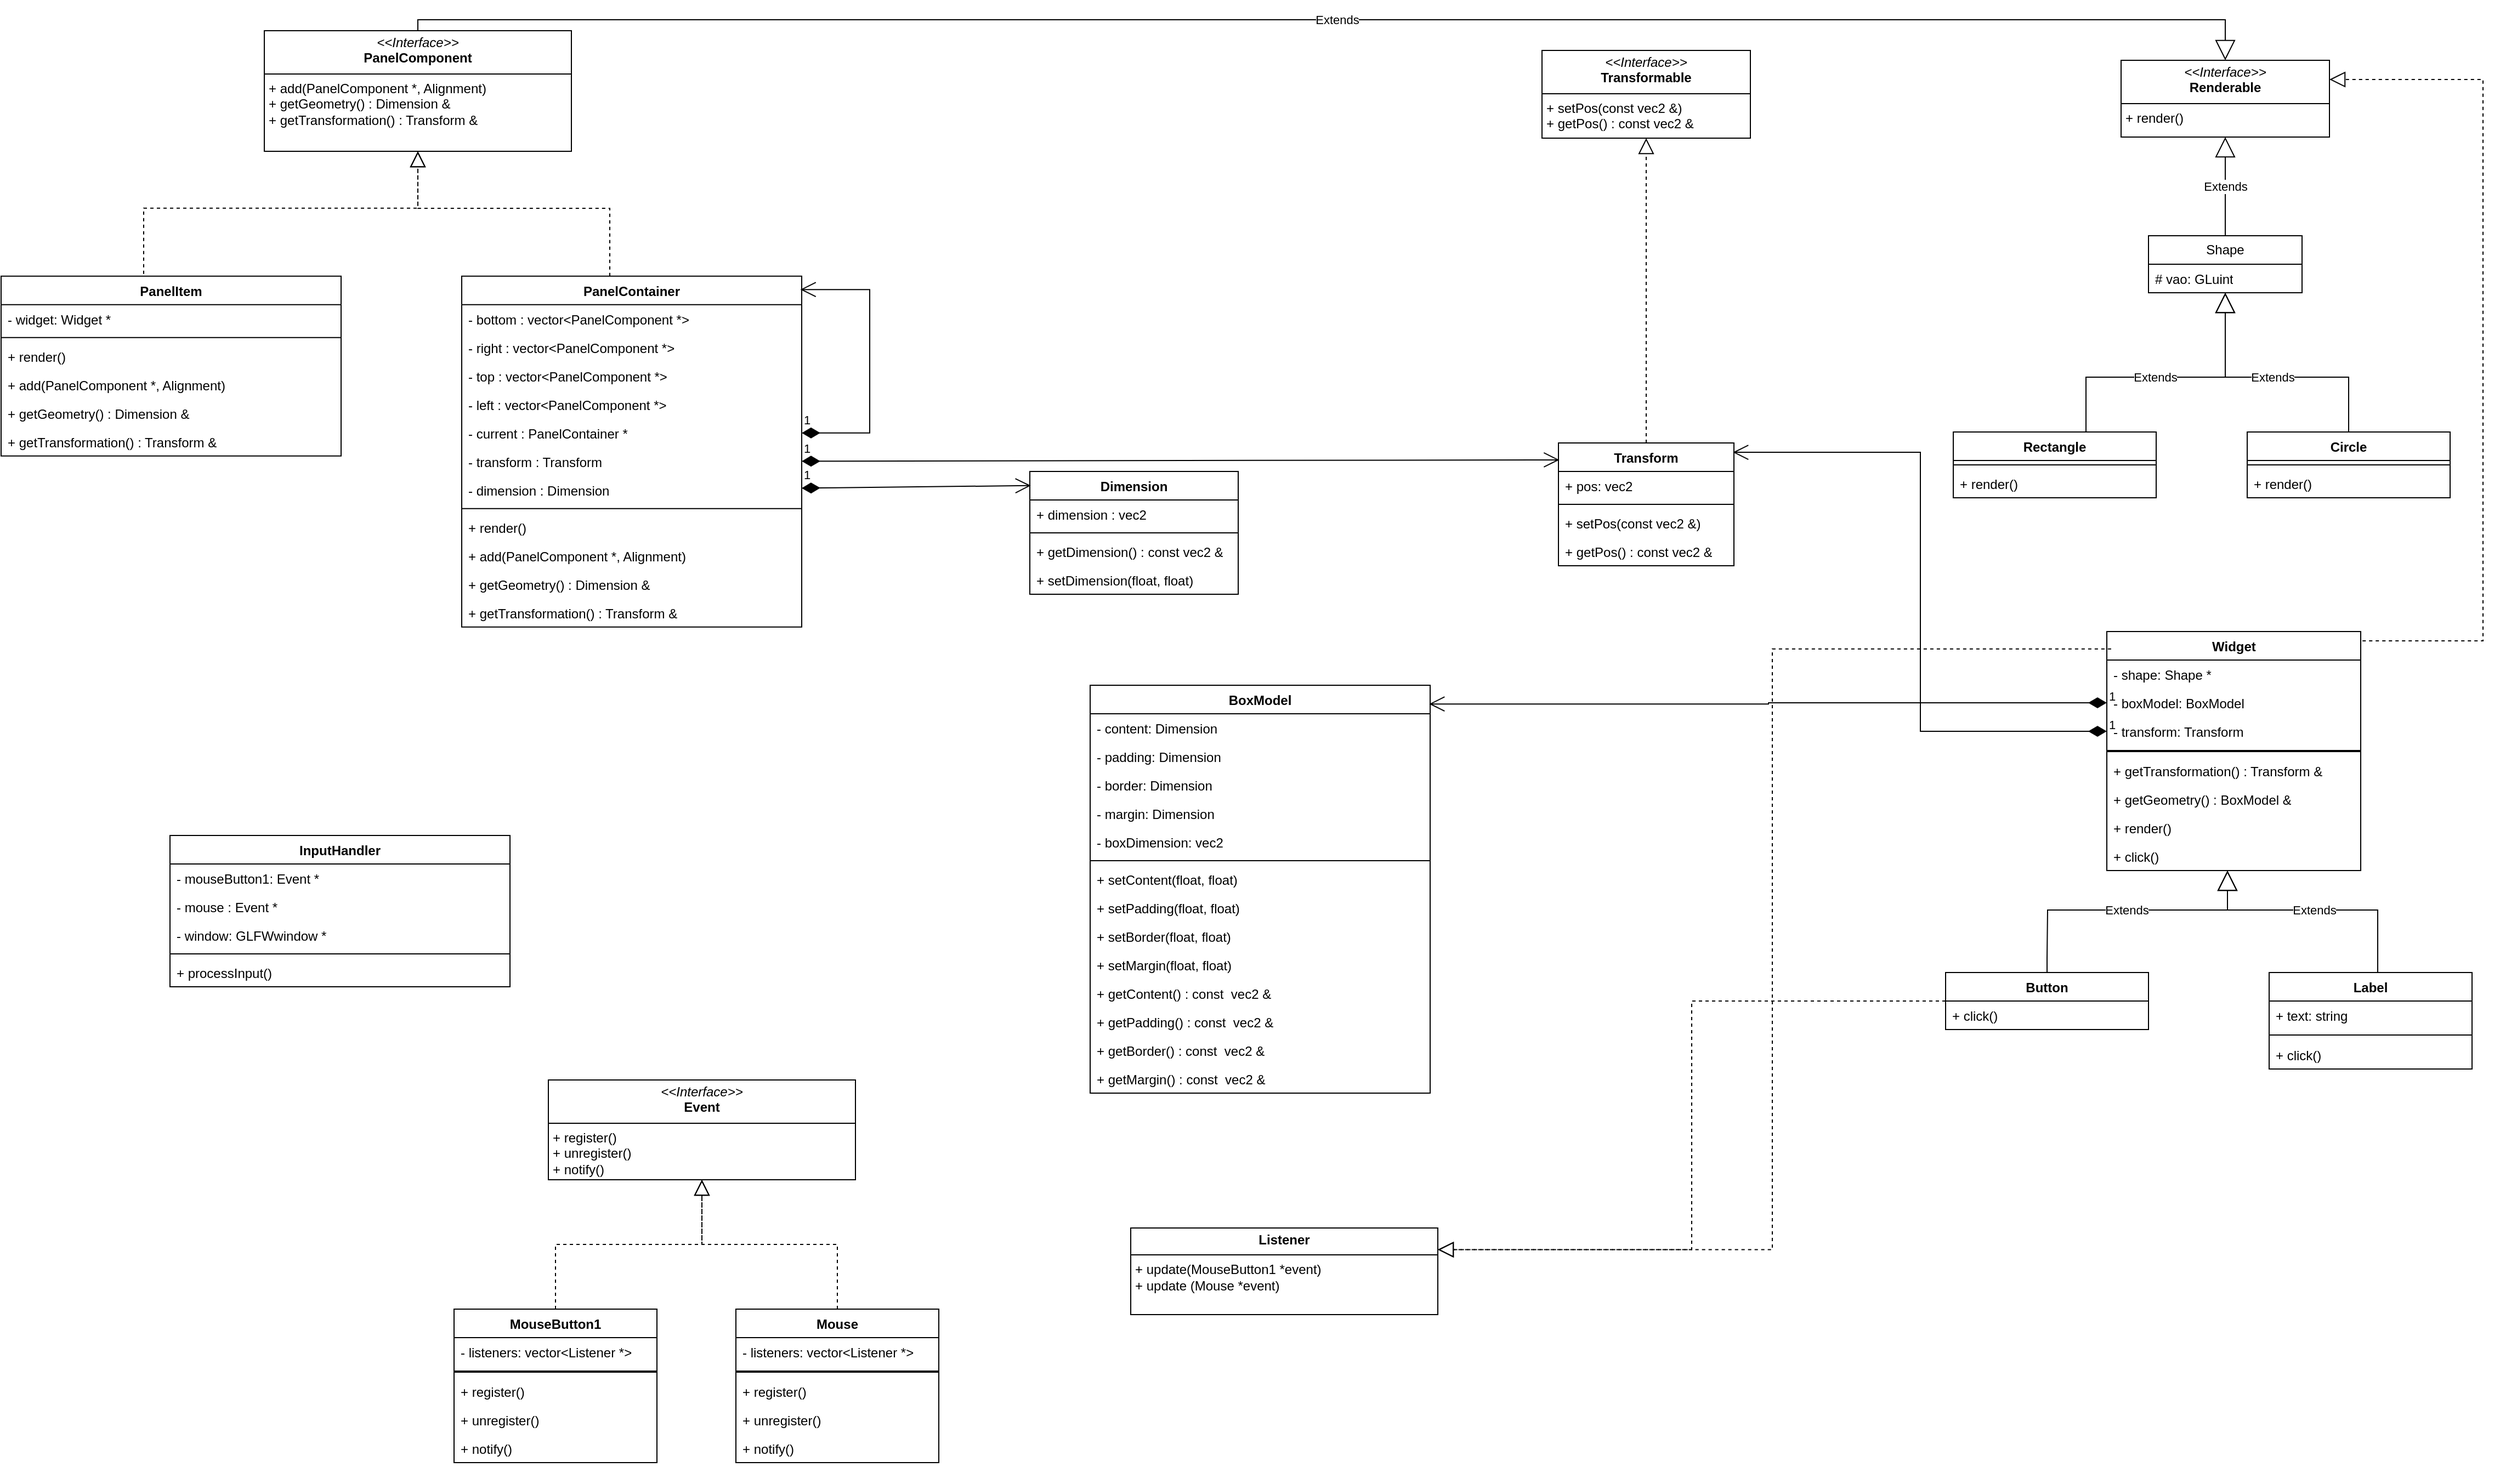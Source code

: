 <mxfile version="24.3.1" type="github">
  <diagram name="Page-1" id="e7e014a7-5840-1c2e-5031-d8a46d1fe8dd">
    <mxGraphModel dx="4715" dy="2135" grid="0" gridSize="10" guides="1" tooltips="1" connect="1" arrows="1" fold="1" page="1" pageScale="1" pageWidth="2336" pageHeight="1654" background="#ffffff" math="0" shadow="0">
      <root>
        <mxCell id="0" />
        <mxCell id="1" parent="0" />
        <mxCell id="IBuFn7-RkgrNKL1Sm6GZ-49" value="&lt;p style=&quot;margin:0px;margin-top:4px;text-align:center;&quot;&gt;&lt;i&gt;&amp;lt;&amp;lt;Interface&amp;gt;&amp;gt;&lt;/i&gt;&lt;br&gt;&lt;b&gt;Renderable&lt;/b&gt;&lt;/p&gt;&lt;hr size=&quot;1&quot; style=&quot;border-style:solid;&quot;&gt;&lt;p style=&quot;margin:0px;margin-left:4px;&quot;&gt;+ render()&lt;br&gt;&lt;/p&gt;" style="verticalAlign=top;align=left;overflow=fill;html=1;whiteSpace=wrap;" parent="1" vertex="1">
          <mxGeometry x="1965" y="369" width="190" height="70" as="geometry" />
        </mxCell>
        <mxCell id="IBuFn7-RkgrNKL1Sm6GZ-50" value="&lt;p style=&quot;margin:0px;margin-top:4px;text-align:center;&quot;&gt;&lt;i&gt;&amp;lt;&amp;lt;Interface&amp;gt;&amp;gt;&lt;/i&gt;&lt;br&gt;&lt;b&gt;Transformable&lt;/b&gt;&lt;/p&gt;&lt;hr size=&quot;1&quot; style=&quot;border-style:solid;&quot;&gt;&lt;p style=&quot;margin:0px;margin-left:4px;&quot;&gt;+ setPos(const vec2 &amp;amp;)&lt;br&gt;&lt;/p&gt;&lt;p style=&quot;margin:0px;margin-left:4px;&quot;&gt;+ getPos() : const vec2 &amp;amp;&lt;/p&gt;" style="verticalAlign=top;align=left;overflow=fill;html=1;whiteSpace=wrap;" parent="1" vertex="1">
          <mxGeometry x="1437" y="360" width="190" height="80" as="geometry" />
        </mxCell>
        <mxCell id="IBuFn7-RkgrNKL1Sm6GZ-51" value="Shape" style="swimlane;fontStyle=0;childLayout=stackLayout;horizontal=1;startSize=26;fillColor=none;horizontalStack=0;resizeParent=1;resizeParentMax=0;resizeLast=0;collapsible=1;marginBottom=0;whiteSpace=wrap;html=1;" parent="1" vertex="1">
          <mxGeometry x="1990" y="529" width="140" height="52" as="geometry">
            <mxRectangle x="1470" y="370" width="80" height="30" as="alternateBounds" />
          </mxGeometry>
        </mxCell>
        <mxCell id="IBuFn7-RkgrNKL1Sm6GZ-52" value="# vao: GLuint" style="text;strokeColor=none;fillColor=none;align=left;verticalAlign=top;spacingLeft=4;spacingRight=4;overflow=hidden;rotatable=0;points=[[0,0.5],[1,0.5]];portConstraint=eastwest;whiteSpace=wrap;html=1;" parent="IBuFn7-RkgrNKL1Sm6GZ-51" vertex="1">
          <mxGeometry y="26" width="140" height="26" as="geometry" />
        </mxCell>
        <mxCell id="IBuFn7-RkgrNKL1Sm6GZ-66" value="Extends" style="endArrow=block;endSize=16;endFill=0;html=1;rounded=0;entryX=0.5;entryY=1;entryDx=0;entryDy=0;exitX=0.5;exitY=0;exitDx=0;exitDy=0;" parent="1" source="IBuFn7-RkgrNKL1Sm6GZ-51" target="IBuFn7-RkgrNKL1Sm6GZ-49" edge="1">
          <mxGeometry width="160" relative="1" as="geometry">
            <mxPoint x="2005" y="529" as="sourcePoint" />
            <mxPoint x="2165" y="529" as="targetPoint" />
          </mxGeometry>
        </mxCell>
        <mxCell id="IBuFn7-RkgrNKL1Sm6GZ-68" value="Transform" style="swimlane;fontStyle=1;align=center;verticalAlign=top;childLayout=stackLayout;horizontal=1;startSize=26;horizontalStack=0;resizeParent=1;resizeParentMax=0;resizeLast=0;collapsible=1;marginBottom=0;whiteSpace=wrap;html=1;" parent="1" vertex="1">
          <mxGeometry x="1452" y="718.0" width="160" height="112" as="geometry" />
        </mxCell>
        <mxCell id="IBuFn7-RkgrNKL1Sm6GZ-69" value="+ pos: vec2" style="text;strokeColor=none;fillColor=none;align=left;verticalAlign=top;spacingLeft=4;spacingRight=4;overflow=hidden;rotatable=0;points=[[0,0.5],[1,0.5]];portConstraint=eastwest;whiteSpace=wrap;html=1;" parent="IBuFn7-RkgrNKL1Sm6GZ-68" vertex="1">
          <mxGeometry y="26" width="160" height="26" as="geometry" />
        </mxCell>
        <mxCell id="IBuFn7-RkgrNKL1Sm6GZ-70" value="" style="line;strokeWidth=1;fillColor=none;align=left;verticalAlign=middle;spacingTop=-1;spacingLeft=3;spacingRight=3;rotatable=0;labelPosition=right;points=[];portConstraint=eastwest;strokeColor=inherit;" parent="IBuFn7-RkgrNKL1Sm6GZ-68" vertex="1">
          <mxGeometry y="52" width="160" height="8" as="geometry" />
        </mxCell>
        <mxCell id="IBuFn7-RkgrNKL1Sm6GZ-71" value="+ setPos(const vec2 &amp;amp;)" style="text;strokeColor=none;fillColor=none;align=left;verticalAlign=top;spacingLeft=4;spacingRight=4;overflow=hidden;rotatable=0;points=[[0,0.5],[1,0.5]];portConstraint=eastwest;whiteSpace=wrap;html=1;" parent="IBuFn7-RkgrNKL1Sm6GZ-68" vertex="1">
          <mxGeometry y="60" width="160" height="26" as="geometry" />
        </mxCell>
        <mxCell id="bOO-C1rx5f85n7LiEK_B-88" value="+ getPos() : const vec2 &amp;amp;" style="text;strokeColor=none;fillColor=none;align=left;verticalAlign=top;spacingLeft=4;spacingRight=4;overflow=hidden;rotatable=0;points=[[0,0.5],[1,0.5]];portConstraint=eastwest;whiteSpace=wrap;html=1;" vertex="1" parent="IBuFn7-RkgrNKL1Sm6GZ-68">
          <mxGeometry y="86" width="160" height="26" as="geometry" />
        </mxCell>
        <mxCell id="IBuFn7-RkgrNKL1Sm6GZ-73" value="" style="endArrow=block;dashed=1;endFill=0;endSize=12;html=1;rounded=0;exitX=0.5;exitY=0;exitDx=0;exitDy=0;entryX=0.5;entryY=1;entryDx=0;entryDy=0;" parent="1" source="IBuFn7-RkgrNKL1Sm6GZ-68" target="IBuFn7-RkgrNKL1Sm6GZ-50" edge="1">
          <mxGeometry width="160" relative="1" as="geometry">
            <mxPoint x="1987" y="525.91" as="sourcePoint" />
            <mxPoint x="2147" y="525.91" as="targetPoint" />
          </mxGeometry>
        </mxCell>
        <mxCell id="JmnoGaOjgDpgPYJ_L3wb-1" value="&lt;p style=&quot;margin:0px;margin-top:4px;text-align:center;&quot;&gt;&lt;i&gt;&amp;lt;&amp;lt;Interface&amp;gt;&amp;gt;&lt;/i&gt;&lt;br&gt;&lt;b&gt;PanelComponent&lt;/b&gt;&lt;/p&gt;&lt;hr size=&quot;1&quot; style=&quot;border-style:solid;&quot;&gt;&lt;p style=&quot;margin:0px;margin-left:4px;&quot;&gt;+ add(PanelComponent *, Alignment)&lt;br&gt;+ getGeometry() : Dimension &amp;amp;&lt;/p&gt;&lt;p style=&quot;margin:0px;margin-left:4px;&quot;&gt;+ getTransformation() : Transform &amp;amp;&lt;/p&gt;" style="verticalAlign=top;align=left;overflow=fill;html=1;whiteSpace=wrap;" parent="1" vertex="1">
          <mxGeometry x="272" y="342.0" width="280" height="110" as="geometry" />
        </mxCell>
        <mxCell id="JmnoGaOjgDpgPYJ_L3wb-2" style="edgeStyle=orthogonalEdgeStyle;rounded=0;orthogonalLoop=1;jettySize=auto;html=1;exitX=0.5;exitY=1;exitDx=0;exitDy=0;" parent="1" source="JmnoGaOjgDpgPYJ_L3wb-1" target="JmnoGaOjgDpgPYJ_L3wb-1" edge="1">
          <mxGeometry relative="1" as="geometry" />
        </mxCell>
        <mxCell id="JmnoGaOjgDpgPYJ_L3wb-14" value="PanelItem" style="swimlane;fontStyle=1;align=center;verticalAlign=top;childLayout=stackLayout;horizontal=1;startSize=26;horizontalStack=0;resizeParent=1;resizeParentMax=0;resizeLast=0;collapsible=1;marginBottom=0;whiteSpace=wrap;html=1;" parent="1" vertex="1">
          <mxGeometry x="32" y="565.91" width="310" height="164" as="geometry" />
        </mxCell>
        <mxCell id="JmnoGaOjgDpgPYJ_L3wb-15" value="- widget: Widget *" style="text;strokeColor=none;fillColor=none;align=left;verticalAlign=top;spacingLeft=4;spacingRight=4;overflow=hidden;rotatable=0;points=[[0,0.5],[1,0.5]];portConstraint=eastwest;whiteSpace=wrap;html=1;" parent="JmnoGaOjgDpgPYJ_L3wb-14" vertex="1">
          <mxGeometry y="26" width="310" height="26" as="geometry" />
        </mxCell>
        <mxCell id="JmnoGaOjgDpgPYJ_L3wb-16" value="" style="line;strokeWidth=1;fillColor=none;align=left;verticalAlign=middle;spacingTop=-1;spacingLeft=3;spacingRight=3;rotatable=0;labelPosition=right;points=[];portConstraint=eastwest;strokeColor=inherit;" parent="JmnoGaOjgDpgPYJ_L3wb-14" vertex="1">
          <mxGeometry y="52" width="310" height="8" as="geometry" />
        </mxCell>
        <mxCell id="JmnoGaOjgDpgPYJ_L3wb-17" value="+ render()" style="text;strokeColor=none;fillColor=none;align=left;verticalAlign=top;spacingLeft=4;spacingRight=4;overflow=hidden;rotatable=0;points=[[0,0.5],[1,0.5]];portConstraint=eastwest;whiteSpace=wrap;html=1;" parent="JmnoGaOjgDpgPYJ_L3wb-14" vertex="1">
          <mxGeometry y="60" width="310" height="26" as="geometry" />
        </mxCell>
        <mxCell id="bOO-C1rx5f85n7LiEK_B-84" value="+ add(PanelComponent *, Alignment)" style="text;strokeColor=none;fillColor=none;align=left;verticalAlign=top;spacingLeft=4;spacingRight=4;overflow=hidden;rotatable=0;points=[[0,0.5],[1,0.5]];portConstraint=eastwest;whiteSpace=wrap;html=1;" vertex="1" parent="JmnoGaOjgDpgPYJ_L3wb-14">
          <mxGeometry y="86" width="310" height="26" as="geometry" />
        </mxCell>
        <mxCell id="bOO-C1rx5f85n7LiEK_B-81" value="+ getGeometry() : Dimension &amp;amp;" style="text;strokeColor=none;fillColor=none;align=left;verticalAlign=top;spacingLeft=4;spacingRight=4;overflow=hidden;rotatable=0;points=[[0,0.5],[1,0.5]];portConstraint=eastwest;whiteSpace=wrap;html=1;" vertex="1" parent="JmnoGaOjgDpgPYJ_L3wb-14">
          <mxGeometry y="112" width="310" height="26" as="geometry" />
        </mxCell>
        <mxCell id="bOO-C1rx5f85n7LiEK_B-82" value="+ getTransformation() : Transform &amp;amp;" style="text;strokeColor=none;fillColor=none;align=left;verticalAlign=top;spacingLeft=4;spacingRight=4;overflow=hidden;rotatable=0;points=[[0,0.5],[1,0.5]];portConstraint=eastwest;whiteSpace=wrap;html=1;" vertex="1" parent="JmnoGaOjgDpgPYJ_L3wb-14">
          <mxGeometry y="138" width="310" height="26" as="geometry" />
        </mxCell>
        <mxCell id="JmnoGaOjgDpgPYJ_L3wb-27" value="Extends" style="endArrow=block;endSize=16;endFill=0;html=1;rounded=0;exitX=0.5;exitY=0;exitDx=0;exitDy=0;entryX=0.5;entryY=0;entryDx=0;entryDy=0;edgeStyle=orthogonalEdgeStyle;" parent="1" source="JmnoGaOjgDpgPYJ_L3wb-1" target="IBuFn7-RkgrNKL1Sm6GZ-49" edge="1">
          <mxGeometry width="160" relative="1" as="geometry">
            <mxPoint x="1656" y="335.91" as="sourcePoint" />
            <mxPoint x="2246" y="365.91" as="targetPoint" />
          </mxGeometry>
        </mxCell>
        <mxCell id="JmnoGaOjgDpgPYJ_L3wb-38" value="" style="endArrow=block;dashed=1;endFill=0;endSize=12;html=1;rounded=0;strokeColor=default;align=center;verticalAlign=middle;fontFamily=Helvetica;fontSize=11;fontColor=default;labelBackgroundColor=default;edgeStyle=orthogonalEdgeStyle;" parent="1" target="JmnoGaOjgDpgPYJ_L3wb-1" edge="1">
          <mxGeometry width="160" relative="1" as="geometry">
            <mxPoint x="162" y="563.91" as="sourcePoint" />
            <mxPoint x="642" y="593.91" as="targetPoint" />
            <Array as="points">
              <mxPoint x="162" y="503.91" />
              <mxPoint x="412" y="503.91" />
            </Array>
          </mxGeometry>
        </mxCell>
        <mxCell id="JmnoGaOjgDpgPYJ_L3wb-39" value="PanelContainer" style="swimlane;fontStyle=1;align=center;verticalAlign=top;childLayout=stackLayout;horizontal=1;startSize=26;horizontalStack=0;resizeParent=1;resizeParentMax=0;resizeLast=0;collapsible=1;marginBottom=0;whiteSpace=wrap;html=1;" parent="1" vertex="1">
          <mxGeometry x="452" y="565.91" width="310" height="320" as="geometry" />
        </mxCell>
        <mxCell id="JmnoGaOjgDpgPYJ_L3wb-40" value="- bottom : vector&amp;lt;PanelComponent *&amp;gt;" style="text;strokeColor=none;fillColor=none;align=left;verticalAlign=top;spacingLeft=4;spacingRight=4;overflow=hidden;rotatable=0;points=[[0,0.5],[1,0.5]];portConstraint=eastwest;whiteSpace=wrap;html=1;" parent="JmnoGaOjgDpgPYJ_L3wb-39" vertex="1">
          <mxGeometry y="26" width="310" height="26" as="geometry" />
        </mxCell>
        <mxCell id="JmnoGaOjgDpgPYJ_L3wb-53" value="- right : vector&amp;lt;PanelComponent *&amp;gt;" style="text;strokeColor=none;fillColor=none;align=left;verticalAlign=top;spacingLeft=4;spacingRight=4;overflow=hidden;rotatable=0;points=[[0,0.5],[1,0.5]];portConstraint=eastwest;whiteSpace=wrap;html=1;" parent="JmnoGaOjgDpgPYJ_L3wb-39" vertex="1">
          <mxGeometry y="52" width="310" height="26" as="geometry" />
        </mxCell>
        <mxCell id="JmnoGaOjgDpgPYJ_L3wb-54" value="- top : vector&amp;lt;PanelComponent *&amp;gt;" style="text;strokeColor=none;fillColor=none;align=left;verticalAlign=top;spacingLeft=4;spacingRight=4;overflow=hidden;rotatable=0;points=[[0,0.5],[1,0.5]];portConstraint=eastwest;whiteSpace=wrap;html=1;" parent="JmnoGaOjgDpgPYJ_L3wb-39" vertex="1">
          <mxGeometry y="78" width="310" height="26" as="geometry" />
        </mxCell>
        <mxCell id="JmnoGaOjgDpgPYJ_L3wb-55" value="- left : vector&amp;lt;PanelComponent *&amp;gt;" style="text;strokeColor=none;fillColor=none;align=left;verticalAlign=top;spacingLeft=4;spacingRight=4;overflow=hidden;rotatable=0;points=[[0,0.5],[1,0.5]];portConstraint=eastwest;whiteSpace=wrap;html=1;" parent="JmnoGaOjgDpgPYJ_L3wb-39" vertex="1">
          <mxGeometry y="104" width="310" height="26" as="geometry" />
        </mxCell>
        <mxCell id="JmnoGaOjgDpgPYJ_L3wb-72" value="- current : PanelContainer *" style="text;strokeColor=none;fillColor=none;align=left;verticalAlign=top;spacingLeft=4;spacingRight=4;overflow=hidden;rotatable=0;points=[[0,0.5],[1,0.5]];portConstraint=eastwest;whiteSpace=wrap;html=1;" parent="JmnoGaOjgDpgPYJ_L3wb-39" vertex="1">
          <mxGeometry y="130" width="310" height="26" as="geometry" />
        </mxCell>
        <mxCell id="JmnoGaOjgDpgPYJ_L3wb-74" value="- transform : Transform" style="text;strokeColor=none;fillColor=none;align=left;verticalAlign=top;spacingLeft=4;spacingRight=4;overflow=hidden;rotatable=0;points=[[0,0.5],[1,0.5]];portConstraint=eastwest;whiteSpace=wrap;html=1;" parent="JmnoGaOjgDpgPYJ_L3wb-39" vertex="1">
          <mxGeometry y="156" width="310" height="26" as="geometry" />
        </mxCell>
        <mxCell id="JmnoGaOjgDpgPYJ_L3wb-73" value="- dimension : Dimension&amp;nbsp;" style="text;strokeColor=none;fillColor=none;align=left;verticalAlign=top;spacingLeft=4;spacingRight=4;overflow=hidden;rotatable=0;points=[[0,0.5],[1,0.5]];portConstraint=eastwest;whiteSpace=wrap;html=1;" parent="JmnoGaOjgDpgPYJ_L3wb-39" vertex="1">
          <mxGeometry y="182" width="310" height="26" as="geometry" />
        </mxCell>
        <mxCell id="JmnoGaOjgDpgPYJ_L3wb-41" value="" style="line;strokeWidth=1;fillColor=none;align=left;verticalAlign=middle;spacingTop=-1;spacingLeft=3;spacingRight=3;rotatable=0;labelPosition=right;points=[];portConstraint=eastwest;strokeColor=inherit;" parent="JmnoGaOjgDpgPYJ_L3wb-39" vertex="1">
          <mxGeometry y="208" width="310" height="8" as="geometry" />
        </mxCell>
        <mxCell id="JmnoGaOjgDpgPYJ_L3wb-42" value="+ render()" style="text;strokeColor=none;fillColor=none;align=left;verticalAlign=top;spacingLeft=4;spacingRight=4;overflow=hidden;rotatable=0;points=[[0,0.5],[1,0.5]];portConstraint=eastwest;whiteSpace=wrap;html=1;" parent="JmnoGaOjgDpgPYJ_L3wb-39" vertex="1">
          <mxGeometry y="216" width="310" height="26" as="geometry" />
        </mxCell>
        <mxCell id="JmnoGaOjgDpgPYJ_L3wb-43" value="+ add(PanelComponent *, Alignment)" style="text;strokeColor=none;fillColor=none;align=left;verticalAlign=top;spacingLeft=4;spacingRight=4;overflow=hidden;rotatable=0;points=[[0,0.5],[1,0.5]];portConstraint=eastwest;whiteSpace=wrap;html=1;" parent="JmnoGaOjgDpgPYJ_L3wb-39" vertex="1">
          <mxGeometry y="242" width="310" height="26" as="geometry" />
        </mxCell>
        <mxCell id="bOO-C1rx5f85n7LiEK_B-83" value="+ getGeometry() : Dimension &amp;amp;" style="text;strokeColor=none;fillColor=none;align=left;verticalAlign=top;spacingLeft=4;spacingRight=4;overflow=hidden;rotatable=0;points=[[0,0.5],[1,0.5]];portConstraint=eastwest;whiteSpace=wrap;html=1;" vertex="1" parent="JmnoGaOjgDpgPYJ_L3wb-39">
          <mxGeometry y="268" width="310" height="26" as="geometry" />
        </mxCell>
        <mxCell id="bOO-C1rx5f85n7LiEK_B-85" value="+ getTransformation() : Transform &amp;amp;" style="text;strokeColor=none;fillColor=none;align=left;verticalAlign=top;spacingLeft=4;spacingRight=4;overflow=hidden;rotatable=0;points=[[0,0.5],[1,0.5]];portConstraint=eastwest;whiteSpace=wrap;html=1;" vertex="1" parent="JmnoGaOjgDpgPYJ_L3wb-39">
          <mxGeometry y="294" width="310" height="26" as="geometry" />
        </mxCell>
        <mxCell id="bOO-C1rx5f85n7LiEK_B-130" value="1" style="endArrow=open;html=1;endSize=12;startArrow=diamondThin;startSize=14;startFill=1;edgeStyle=orthogonalEdgeStyle;align=left;verticalAlign=bottom;rounded=0;exitX=1;exitY=0.5;exitDx=0;exitDy=0;entryX=0.996;entryY=0.038;entryDx=0;entryDy=0;entryPerimeter=0;" edge="1" parent="JmnoGaOjgDpgPYJ_L3wb-39" source="JmnoGaOjgDpgPYJ_L3wb-72" target="JmnoGaOjgDpgPYJ_L3wb-39">
          <mxGeometry x="-1" y="3" relative="1" as="geometry">
            <mxPoint x="332" y="136.09" as="sourcePoint" />
            <mxPoint x="366" y="3.09" as="targetPoint" />
            <Array as="points">
              <mxPoint x="372" y="143" />
              <mxPoint x="372" y="12" />
            </Array>
          </mxGeometry>
        </mxCell>
        <mxCell id="JmnoGaOjgDpgPYJ_L3wb-51" value="" style="endArrow=block;dashed=1;endFill=0;endSize=12;html=1;rounded=0;strokeColor=default;align=center;verticalAlign=middle;fontFamily=Helvetica;fontSize=11;fontColor=default;labelBackgroundColor=default;edgeStyle=orthogonalEdgeStyle;" parent="1" source="JmnoGaOjgDpgPYJ_L3wb-39" target="JmnoGaOjgDpgPYJ_L3wb-1" edge="1">
          <mxGeometry width="160" relative="1" as="geometry">
            <mxPoint x="612" y="563.91" as="sourcePoint" />
            <mxPoint x="412" y="443.91" as="targetPoint" />
            <Array as="points">
              <mxPoint x="587" y="504" />
              <mxPoint x="412" y="504" />
            </Array>
          </mxGeometry>
        </mxCell>
        <mxCell id="JmnoGaOjgDpgPYJ_L3wb-86" value="Dimension" style="swimlane;fontStyle=1;align=center;verticalAlign=top;childLayout=stackLayout;horizontal=1;startSize=26;horizontalStack=0;resizeParent=1;resizeParentMax=0;resizeLast=0;collapsible=1;marginBottom=0;whiteSpace=wrap;html=1;" parent="1" vertex="1">
          <mxGeometry x="970" y="744" width="190" height="112" as="geometry" />
        </mxCell>
        <mxCell id="JmnoGaOjgDpgPYJ_L3wb-87" value="+ dimension : vec2" style="text;strokeColor=none;fillColor=none;align=left;verticalAlign=top;spacingLeft=4;spacingRight=4;overflow=hidden;rotatable=0;points=[[0,0.5],[1,0.5]];portConstraint=eastwest;whiteSpace=wrap;html=1;" parent="JmnoGaOjgDpgPYJ_L3wb-86" vertex="1">
          <mxGeometry y="26" width="190" height="26" as="geometry" />
        </mxCell>
        <mxCell id="JmnoGaOjgDpgPYJ_L3wb-94" value="" style="line;strokeWidth=1;fillColor=none;align=left;verticalAlign=middle;spacingTop=-1;spacingLeft=3;spacingRight=3;rotatable=0;labelPosition=right;points=[];portConstraint=eastwest;strokeColor=inherit;" parent="JmnoGaOjgDpgPYJ_L3wb-86" vertex="1">
          <mxGeometry y="52" width="190" height="8" as="geometry" />
        </mxCell>
        <mxCell id="JmnoGaOjgDpgPYJ_L3wb-96" value="+ getDimension() : const vec2 &amp;amp;" style="text;strokeColor=none;fillColor=none;align=left;verticalAlign=top;spacingLeft=4;spacingRight=4;overflow=hidden;rotatable=0;points=[[0,0.5],[1,0.5]];portConstraint=eastwest;whiteSpace=wrap;html=1;" parent="JmnoGaOjgDpgPYJ_L3wb-86" vertex="1">
          <mxGeometry y="60" width="190" height="26" as="geometry" />
        </mxCell>
        <mxCell id="JmnoGaOjgDpgPYJ_L3wb-97" value="+ setDimension(float, float)" style="text;strokeColor=none;fillColor=none;align=left;verticalAlign=top;spacingLeft=4;spacingRight=4;overflow=hidden;rotatable=0;points=[[0,0.5],[1,0.5]];portConstraint=eastwest;whiteSpace=wrap;html=1;" parent="JmnoGaOjgDpgPYJ_L3wb-86" vertex="1">
          <mxGeometry y="86" width="190" height="26" as="geometry" />
        </mxCell>
        <mxCell id="JmnoGaOjgDpgPYJ_L3wb-110" value="Rectangle" style="swimlane;fontStyle=1;align=center;verticalAlign=top;childLayout=stackLayout;horizontal=1;startSize=26;horizontalStack=0;resizeParent=1;resizeParentMax=0;resizeLast=0;collapsible=1;marginBottom=0;whiteSpace=wrap;html=1;" parent="1" vertex="1">
          <mxGeometry x="1812" y="708" width="185" height="60" as="geometry" />
        </mxCell>
        <mxCell id="JmnoGaOjgDpgPYJ_L3wb-114" value="" style="line;strokeWidth=1;fillColor=none;align=left;verticalAlign=middle;spacingTop=-1;spacingLeft=3;spacingRight=3;rotatable=0;labelPosition=right;points=[];portConstraint=eastwest;strokeColor=inherit;" parent="JmnoGaOjgDpgPYJ_L3wb-110" vertex="1">
          <mxGeometry y="26" width="185" height="8" as="geometry" />
        </mxCell>
        <mxCell id="JmnoGaOjgDpgPYJ_L3wb-115" value="+ render()" style="text;strokeColor=none;fillColor=none;align=left;verticalAlign=top;spacingLeft=4;spacingRight=4;overflow=hidden;rotatable=0;points=[[0,0.5],[1,0.5]];portConstraint=eastwest;whiteSpace=wrap;html=1;" parent="JmnoGaOjgDpgPYJ_L3wb-110" vertex="1">
          <mxGeometry y="34" width="185" height="26" as="geometry" />
        </mxCell>
        <mxCell id="JmnoGaOjgDpgPYJ_L3wb-118" value="Extends" style="endArrow=block;endSize=16;endFill=0;html=1;rounded=0;strokeColor=default;align=center;verticalAlign=middle;fontFamily=Helvetica;fontSize=11;fontColor=default;labelBackgroundColor=default;edgeStyle=orthogonalEdgeStyle;exitX=0.5;exitY=0;exitDx=0;exitDy=0;" parent="1" source="JmnoGaOjgDpgPYJ_L3wb-110" target="IBuFn7-RkgrNKL1Sm6GZ-52" edge="1">
          <mxGeometry width="160" relative="1" as="geometry">
            <mxPoint x="1906" y="676" as="sourcePoint" />
            <mxPoint x="2060" y="607" as="targetPoint" />
            <Array as="points">
              <mxPoint x="1933" y="708" />
              <mxPoint x="1933" y="658" />
              <mxPoint x="2060" y="658" />
            </Array>
          </mxGeometry>
        </mxCell>
        <mxCell id="JmnoGaOjgDpgPYJ_L3wb-119" value="Circle" style="swimlane;fontStyle=1;align=center;verticalAlign=top;childLayout=stackLayout;horizontal=1;startSize=26;horizontalStack=0;resizeParent=1;resizeParentMax=0;resizeLast=0;collapsible=1;marginBottom=0;whiteSpace=wrap;html=1;" parent="1" vertex="1">
          <mxGeometry x="2080" y="708" width="185" height="60" as="geometry" />
        </mxCell>
        <mxCell id="JmnoGaOjgDpgPYJ_L3wb-120" value="" style="line;strokeWidth=1;fillColor=none;align=left;verticalAlign=middle;spacingTop=-1;spacingLeft=3;spacingRight=3;rotatable=0;labelPosition=right;points=[];portConstraint=eastwest;strokeColor=inherit;" parent="JmnoGaOjgDpgPYJ_L3wb-119" vertex="1">
          <mxGeometry y="26" width="185" height="8" as="geometry" />
        </mxCell>
        <mxCell id="JmnoGaOjgDpgPYJ_L3wb-121" value="+ render()" style="text;strokeColor=none;fillColor=none;align=left;verticalAlign=top;spacingLeft=4;spacingRight=4;overflow=hidden;rotatable=0;points=[[0,0.5],[1,0.5]];portConstraint=eastwest;whiteSpace=wrap;html=1;" parent="JmnoGaOjgDpgPYJ_L3wb-119" vertex="1">
          <mxGeometry y="34" width="185" height="26" as="geometry" />
        </mxCell>
        <mxCell id="JmnoGaOjgDpgPYJ_L3wb-122" value="Extends" style="endArrow=block;endSize=16;endFill=0;html=1;rounded=0;strokeColor=default;align=center;verticalAlign=middle;fontFamily=Helvetica;fontSize=11;fontColor=default;labelBackgroundColor=default;edgeStyle=orthogonalEdgeStyle;exitX=0.5;exitY=0;exitDx=0;exitDy=0;" parent="1" source="JmnoGaOjgDpgPYJ_L3wb-119" target="IBuFn7-RkgrNKL1Sm6GZ-52" edge="1">
          <mxGeometry width="160" relative="1" as="geometry">
            <mxPoint x="2024" y="724" as="sourcePoint" />
            <mxPoint x="2060" y="607" as="targetPoint" />
            <Array as="points">
              <mxPoint x="2172" y="708" />
              <mxPoint x="2172" y="658" />
              <mxPoint x="2060" y="658" />
            </Array>
          </mxGeometry>
        </mxCell>
        <mxCell id="JmnoGaOjgDpgPYJ_L3wb-138" value="BoxModel" style="swimlane;fontStyle=1;align=center;verticalAlign=top;childLayout=stackLayout;horizontal=1;startSize=26;horizontalStack=0;resizeParent=1;resizeParentMax=0;resizeLast=0;collapsible=1;marginBottom=0;whiteSpace=wrap;html=1;" parent="1" vertex="1">
          <mxGeometry x="1025" y="939" width="310" height="372" as="geometry">
            <mxRectangle x="1140" y="1033" width="88" height="26" as="alternateBounds" />
          </mxGeometry>
        </mxCell>
        <mxCell id="JmnoGaOjgDpgPYJ_L3wb-139" value="- content: Dimension" style="text;strokeColor=none;fillColor=none;align=left;verticalAlign=top;spacingLeft=4;spacingRight=4;overflow=hidden;rotatable=0;points=[[0,0.5],[1,0.5]];portConstraint=eastwest;whiteSpace=wrap;html=1;" parent="JmnoGaOjgDpgPYJ_L3wb-138" vertex="1">
          <mxGeometry y="26" width="310" height="26" as="geometry" />
        </mxCell>
        <mxCell id="JmnoGaOjgDpgPYJ_L3wb-154" value="- padding: Dimension" style="text;strokeColor=none;fillColor=none;align=left;verticalAlign=top;spacingLeft=4;spacingRight=4;overflow=hidden;rotatable=0;points=[[0,0.5],[1,0.5]];portConstraint=eastwest;whiteSpace=wrap;html=1;" parent="JmnoGaOjgDpgPYJ_L3wb-138" vertex="1">
          <mxGeometry y="52" width="310" height="26" as="geometry" />
        </mxCell>
        <mxCell id="JmnoGaOjgDpgPYJ_L3wb-155" value="- border: Dimension" style="text;strokeColor=none;fillColor=none;align=left;verticalAlign=top;spacingLeft=4;spacingRight=4;overflow=hidden;rotatable=0;points=[[0,0.5],[1,0.5]];portConstraint=eastwest;whiteSpace=wrap;html=1;" parent="JmnoGaOjgDpgPYJ_L3wb-138" vertex="1">
          <mxGeometry y="78" width="310" height="26" as="geometry" />
        </mxCell>
        <mxCell id="JmnoGaOjgDpgPYJ_L3wb-156" value="- margin: Dimension" style="text;strokeColor=none;fillColor=none;align=left;verticalAlign=top;spacingLeft=4;spacingRight=4;overflow=hidden;rotatable=0;points=[[0,0.5],[1,0.5]];portConstraint=eastwest;whiteSpace=wrap;html=1;" parent="JmnoGaOjgDpgPYJ_L3wb-138" vertex="1">
          <mxGeometry y="104" width="310" height="26" as="geometry" />
        </mxCell>
        <mxCell id="JmnoGaOjgDpgPYJ_L3wb-157" value="- boxDimension: vec2" style="text;strokeColor=none;fillColor=none;align=left;verticalAlign=top;spacingLeft=4;spacingRight=4;overflow=hidden;rotatable=0;points=[[0,0.5],[1,0.5]];portConstraint=eastwest;whiteSpace=wrap;html=1;" parent="JmnoGaOjgDpgPYJ_L3wb-138" vertex="1">
          <mxGeometry y="130" width="310" height="26" as="geometry" />
        </mxCell>
        <mxCell id="JmnoGaOjgDpgPYJ_L3wb-146" value="" style="line;strokeWidth=1;fillColor=none;align=left;verticalAlign=middle;spacingTop=-1;spacingLeft=3;spacingRight=3;rotatable=0;labelPosition=right;points=[];portConstraint=eastwest;strokeColor=inherit;" parent="JmnoGaOjgDpgPYJ_L3wb-138" vertex="1">
          <mxGeometry y="156" width="310" height="8" as="geometry" />
        </mxCell>
        <mxCell id="bOO-C1rx5f85n7LiEK_B-99" value="+ setContent(float, float)" style="text;strokeColor=none;fillColor=none;align=left;verticalAlign=top;spacingLeft=4;spacingRight=4;overflow=hidden;rotatable=0;points=[[0,0.5],[1,0.5]];portConstraint=eastwest;whiteSpace=wrap;html=1;" vertex="1" parent="JmnoGaOjgDpgPYJ_L3wb-138">
          <mxGeometry y="164" width="310" height="26" as="geometry" />
        </mxCell>
        <mxCell id="bOO-C1rx5f85n7LiEK_B-106" value="+ setPadding&lt;span style=&quot;color: rgba(0, 0, 0, 0); font-family: monospace; font-size: 0px; text-wrap: nowrap;&quot;&gt;%3CmxGraphModel%3E%3Croot%3E%3CmxCell%20id%3D%220%22%2F%3E%3CmxCell%20id%3D%221%22%20parent%3D%220%22%2F%3E%3CmxCell%20id%3D%222%22%20value%3D%22%2B%20setContent(float%2C%20float)%22%20style%3D%22text%3BstrokeColor%3Dnone%3BfillColor%3Dnone%3Balign%3Dleft%3BverticalAlign%3Dtop%3BspacingLeft%3D4%3BspacingRight%3D4%3Boverflow%3Dhidden%3Brotatable%3D0%3Bpoints%3D%5B%5B0%2C0.5%5D%2C%5B1%2C0.5%5D%5D%3BportConstraint%3Deastwest%3BwhiteSpace%3Dwrap%3Bhtml%3D1%3B%22%20vertex%3D%221%22%20parent%3D%221%22%3E%3CmxGeometry%20x%3D%221025%22%20y%3D%221103%22%20width%3D%22310%22%20height%3D%2226%22%20as%3D%22geometry%22%2F%3E%3C%2FmxCell%3E%3C%2Froot%3E%3C%2FmxGraphModel%3E&lt;/span&gt;(float, float)" style="text;strokeColor=none;fillColor=none;align=left;verticalAlign=top;spacingLeft=4;spacingRight=4;overflow=hidden;rotatable=0;points=[[0,0.5],[1,0.5]];portConstraint=eastwest;whiteSpace=wrap;html=1;" vertex="1" parent="JmnoGaOjgDpgPYJ_L3wb-138">
          <mxGeometry y="190" width="310" height="26" as="geometry" />
        </mxCell>
        <mxCell id="bOO-C1rx5f85n7LiEK_B-104" value="+ setBorder&lt;span style=&quot;color: rgba(0, 0, 0, 0); font-family: monospace; font-size: 0px; text-wrap: nowrap;&quot;&gt;%3CmxGraphModel%3E%3Croot%3E%3CmxCell%20id%3D%220%22%2F%3E%3CmxCell%20id%3D%221%22%20parent%3D%220%22%2F%3E%3CmxCell%20id%3D%222%22%20value%3D%22%2B%20setContent(float%2C%20float)%22%20style%3D%22text%3BstrokeColor%3Dnone%3BfillColor%3Dnone%3Balign%3Dleft%3BverticalAlign%3Dtop%3BspacingLeft%3D4%3BspacingRight%3D4%3Boverflow%3Dhidden%3Brotatable%3D0%3Bpoints%3D%5B%5B0%2C0.5%5D%2C%5B1%2C0.5%5D%5D%3BportConstraint%3Deastwest%3BwhiteSpace%3Dwrap%3Bhtml%3D1%3B%22%20vertex%3D%221%22%20parent%3D%221%22%3E%3CmxGeometry%20x%3D%221025%22%20y%3D%221103%22%20width%3D%22310%22%20height%3D%2226%22%20as%3D%22geometry%22%2F%3E%3C%2FmxCell%3E%3C%2Froot%3E%3C%2FmxGraphModel%3E&lt;/span&gt;(float, float)" style="text;strokeColor=none;fillColor=none;align=left;verticalAlign=top;spacingLeft=4;spacingRight=4;overflow=hidden;rotatable=0;points=[[0,0.5],[1,0.5]];portConstraint=eastwest;whiteSpace=wrap;html=1;" vertex="1" parent="JmnoGaOjgDpgPYJ_L3wb-138">
          <mxGeometry y="216" width="310" height="26" as="geometry" />
        </mxCell>
        <mxCell id="bOO-C1rx5f85n7LiEK_B-105" value="+ setMargin&lt;span style=&quot;color: rgba(0, 0, 0, 0); font-family: monospace; font-size: 0px; text-wrap: nowrap;&quot;&gt;%3CmxGraphModel%3E%3Croot%3E%3CmxCell%20id%3D%220%22%2F%3E%3CmxCell%20id%3D%221%22%20parent%3D%220%22%2F%3E%3CmxCell%20id%3D%222%22%20value%3D%22%2B%20setContent(float%2C%20float)%22%20style%3D%22text%3BstrokeColor%3Dnone%3BfillColor%3Dnone%3Balign%3Dleft%3BverticalAlign%3Dtop%3BspacingLeft%3D4%3BspacingRight%3D4%3Boverflow%3Dhidden%3Brotatable%3D0%3Bpoints%3D%5B%5B0%2C0.5%5D%2C%5B1%2C0.5%5D%5D%3BportConstraint%3Deastwest%3BwhiteSpace%3Dwrap%3Bhtml%3D1%3B%22%20vertex%3D%221%22%20parent%3D%221%22%3E%3CmxGeometry%20x%3D%221025%22%20y%3D%221103%22%20width%3D%22310%22%20height%3D%2226%22%20as%3D%22geometry%22%2F%3E%3C%2FmxCell%3E%3C%2Froot%3E%3C%2FmxGraphModel%3E&lt;/span&gt;(float, float)" style="text;strokeColor=none;fillColor=none;align=left;verticalAlign=top;spacingLeft=4;spacingRight=4;overflow=hidden;rotatable=0;points=[[0,0.5],[1,0.5]];portConstraint=eastwest;whiteSpace=wrap;html=1;" vertex="1" parent="JmnoGaOjgDpgPYJ_L3wb-138">
          <mxGeometry y="242" width="310" height="26" as="geometry" />
        </mxCell>
        <mxCell id="bOO-C1rx5f85n7LiEK_B-107" value="+ getContent&lt;span style=&quot;color: rgba(0, 0, 0, 0); font-family: monospace; font-size: 0px; text-wrap: nowrap;&quot;&gt;%3CmxGraphModel%3E%3Croot%3E%3CmxCell%20id%3D%220%22%2F%3E%3CmxCell%20id%3D%221%22%20parent%3D%220%22%2F%3E%3CmxCell%20id%3D%222%22%20value%3D%22%2B%20setContent(float%2C%20float)%22%20style%3D%22text%3BstrokeColor%3Dnone%3BfillColor%3Dnone%3Balign%3Dleft%3BverticalAlign%3Dtop%3BspacingLeft%3D4%3BspacingRight%3D4%3Boverflow%3Dhidden%3Brotatable%3D0%3Bpoints%3D%5B%5B0%2C0.5%5D%2C%5B1%2C0.5%5D%5D%3BportConstraint%3Deastwest%3BwhiteSpace%3Dwrap%3Bhtml%3D1%3B%22%20vertex%3D%221%22%20parent%3D%221%22%3E%3CmxGeometry%20x%3D%221025%22%20y%3D%221103%22%20width%3D%22310%22%20height%3D%2226%22%20as%3D%22geometry%22%2F%3E%3C%2FmxCell%3E%3C%2Froot%3E%3C%2FmxGraphModel%3E&lt;/span&gt;() : const&amp;nbsp; vec2 &amp;amp;&lt;span style=&quot;color: rgba(0, 0, 0, 0); font-family: monospace; font-size: 0px; text-wrap: nowrap;&quot;&gt;%3CmxGraphModel%3E%3Croot%3E%3CmxCell%20id%3D%220%22%2F%3E%3CmxCell%20id%3D%221%22%20parent%3D%220%22%2F%3E%3CmxCell%20id%3D%222%22%20value%3D%22%2B%20setMargin%26lt%3Bspan%20style%3D%26quot%3Bcolor%3A%20rgba(0%2C%200%2C%200%2C%200)%3B%20font-family%3A%20monospace%3B%20font-size%3A%200px%3B%20text-wrap%3A%20nowrap%3B%26quot%3B%26gt%3B%253CmxGraphModel%253E%253Croot%253E%253CmxCell%2520id%253D%25220%2522%252F%253E%253CmxCell%2520id%253D%25221%2522%2520parent%253D%25220%2522%252F%253E%253CmxCell%2520id%253D%25222%2522%2520value%253D%2522%252B%2520setContent(float%252C%2520float)%2522%2520style%253D%2522text%253BstrokeColor%253Dnone%253BfillColor%253Dnone%253Balign%253Dleft%253BverticalAlign%253Dtop%253BspacingLeft%253D4%253BspacingRight%253D4%253Boverflow%253Dhidden%253Brotatable%253D0%253Bpoints%253D%255B%255B0%252C0.5%255D%252C%255B1%252C0.5%255D%255D%253BportConstraint%253Deastwest%253BwhiteSpace%253Dwrap%253Bhtml%253D1%253B%2522%2520vertex%253D%25221%2522%2520parent%253D%25221%2522%253E%253CmxGeometry%2520x%253D%25221025%2522%2520y%253D%25221103%2522%2520width%253D%2522310%2522%2520height%253D%252226%2522%2520as%253D%2522geometry%2522%252F%253E%253C%252FmxCell%253E%253C%252Froot%253E%253C%252FmxGraphModel%253E%26lt%3B%2Fspan%26gt%3B(float%2C%20float)%22%20style%3D%22text%3BstrokeColor%3Dnone%3BfillColor%3Dnone%3Balign%3Dleft%3BverticalAlign%3Dtop%3BspacingLeft%3D4%3BspacingRight%3D4%3Boverflow%3Dhidden%3Brotatable%3D0%3Bpoints%3D%5B%5B0%2C0.5%5D%2C%5B1%2C0.5%5D%5D%3BportConstraint%3Deastwest%3BwhiteSpace%3Dwrap%3Bhtml%3D1%3B%22%20vertex%3D%221%22%20parent%3D%221%22%3E%3CmxGeometry%20x%3D%221025%22%20y%3D%221181%22%20width%3D%22310%22%20height%3D%2226%22%20as%3D%22geometry%22%2F%3E%3C%2FmxCell%3E%3C%2Froot%3E%3C%2FmxGraphModel%3E&lt;/span&gt;" style="text;strokeColor=none;fillColor=none;align=left;verticalAlign=top;spacingLeft=4;spacingRight=4;overflow=hidden;rotatable=0;points=[[0,0.5],[1,0.5]];portConstraint=eastwest;whiteSpace=wrap;html=1;" vertex="1" parent="JmnoGaOjgDpgPYJ_L3wb-138">
          <mxGeometry y="268" width="310" height="26" as="geometry" />
        </mxCell>
        <mxCell id="bOO-C1rx5f85n7LiEK_B-108" value="+ getPadding&lt;span style=&quot;color: rgba(0, 0, 0, 0); font-family: monospace; font-size: 0px; text-wrap: nowrap;&quot;&gt;%3CmxGraphModel%3E%3Croot%3E%3CmxCell%20id%3D%220%22%2F%3E%3CmxCell%20id%3D%221%22%20parent%3D%220%22%2F%3E%3CmxCell%20id%3D%222%22%20value%3D%22%2B%20setContent(float%2C%20float)%22%20style%3D%22text%3BstrokeColor%3Dnone%3BfillColor%3Dnone%3Balign%3Dleft%3BverticalAlign%3Dtop%3BspacingLeft%3D4%3BspacingRight%3D4%3Boverflow%3Dhidden%3Brotatable%3D0%3Bpoints%3D%5B%5B0%2C0.5%5D%2C%5B1%2C0.5%5D%5D%3BportConstraint%3Deastwest%3BwhiteSpace%3Dwrap%3Bhtml%3D1%3B%22%20vertex%3D%221%22%20parent%3D%221%22%3E%3CmxGeometry%20x%3D%221025%22%20y%3D%221103%22%20width%3D%22310%22%20height%3D%2226%22%20as%3D%22geometry%22%2F%3E%3C%2FmxCell%3E%3C%2Froot%3E%3C%2FmxGraphModel%3E&lt;/span&gt;() : const&amp;nbsp; vec2 &amp;amp;&lt;span style=&quot;color: rgba(0, 0, 0, 0); font-family: monospace; font-size: 0px; text-wrap: nowrap;&quot;&gt;%3CmxGraphModel%3E%3Croot%3E%3CmxCell%20id%3D%220%22%2F%3E%3CmxCell%20id%3D%221%22%20parent%3D%220%22%2F%3E%3CmxCell%20id%3D%222%22%20value%3D%22%2B%20setMargin%26lt%3Bspan%20style%3D%26quot%3Bcolor%3A%20rgba(0%2C%200%2C%200%2C%200)%3B%20font-family%3A%20monospace%3B%20font-size%3A%200px%3B%20text-wrap%3A%20nowrap%3B%26quot%3B%26gt%3B%253CmxGraphModel%253E%253Croot%253E%253CmxCell%2520id%253D%25220%2522%252F%253E%253CmxCell%2520id%253D%25221%2522%2520parent%253D%25220%2522%252F%253E%253CmxCell%2520id%253D%25222%2522%2520value%253D%2522%252B%2520setContent(float%252C%2520float)%2522%2520style%253D%2522text%253BstrokeColor%253Dnone%253BfillColor%253Dnone%253Balign%253Dleft%253BverticalAlign%253Dtop%253BspacingLeft%253D4%253BspacingRight%253D4%253Boverflow%253Dhidden%253Brotatable%253D0%253Bpoints%253D%255B%255B0%252C0.5%255D%252C%255B1%252C0.5%255D%255D%253BportConstraint%253Deastwest%253BwhiteSpace%253Dwrap%253Bhtml%253D1%253B%2522%2520vertex%253D%25221%2522%2520parent%253D%25221%2522%253E%253CmxGeometry%2520x%253D%25221025%2522%2520y%253D%25221103%2522%2520width%253D%2522310%2522%2520height%253D%252226%2522%2520as%253D%2522geometry%2522%252F%253E%253C%252FmxCell%253E%253C%252Froot%253E%253C%252FmxGraphModel%253E%26lt%3B%2Fspan%26gt%3B(float%2C%20float)%22%20style%3D%22text%3BstrokeColor%3Dnone%3BfillColor%3Dnone%3Balign%3Dleft%3BverticalAlign%3Dtop%3BspacingLeft%3D4%3BspacingRight%3D4%3Boverflow%3Dhidden%3Brotatable%3D0%3Bpoints%3D%5B%5B0%2C0.5%5D%2C%5B1%2C0.5%5D%5D%3BportConstraint%3Deastwest%3BwhiteSpace%3Dwrap%3Bhtml%3D1%3B%22%20vertex%3D%221%22%20parent%3D%221%22%3E%3CmxGeometry%20x%3D%221025%22%20y%3D%221181%22%20width%3D%22310%22%20height%3D%2226%22%20as%3D%22geometry%22%2F%3E%3C%2FmxCell%3E%3C%2Froot%3E%3C%2FmxGraphModel%3E&lt;/span&gt;" style="text;strokeColor=none;fillColor=none;align=left;verticalAlign=top;spacingLeft=4;spacingRight=4;overflow=hidden;rotatable=0;points=[[0,0.5],[1,0.5]];portConstraint=eastwest;whiteSpace=wrap;html=1;" vertex="1" parent="JmnoGaOjgDpgPYJ_L3wb-138">
          <mxGeometry y="294" width="310" height="26" as="geometry" />
        </mxCell>
        <mxCell id="bOO-C1rx5f85n7LiEK_B-109" value="+ getBorder&lt;span style=&quot;color: rgba(0, 0, 0, 0); font-family: monospace; font-size: 0px; text-wrap: nowrap;&quot;&gt;%3CmxGraphModel%3E%3Croot%3E%3CmxCell%20id%3D%220%22%2F%3E%3CmxCell%20id%3D%221%22%20parent%3D%220%22%2F%3E%3CmxCell%20id%3D%222%22%20value%3D%22%2B%20setContent(float%2C%20float)%22%20style%3D%22text%3BstrokeColor%3Dnone%3BfillColor%3Dnone%3Balign%3Dleft%3BverticalAlign%3Dtop%3BspacingLeft%3D4%3BspacingRight%3D4%3Boverflow%3Dhidden%3Brotatable%3D0%3Bpoints%3D%5B%5B0%2C0.5%5D%2C%5B1%2C0.5%5D%5D%3BportConstraint%3Deastwest%3BwhiteSpace%3Dwrap%3Bhtml%3D1%3B%22%20vertex%3D%221%22%20parent%3D%221%22%3E%3CmxGeometry%20x%3D%221025%22%20y%3D%221103%22%20width%3D%22310%22%20height%3D%2226%22%20as%3D%22geometry%22%2F%3E%3C%2FmxCell%3E%3C%2Froot%3E%3C%2FmxGraphModel%3E&lt;/span&gt;() : const&amp;nbsp; vec2 &amp;amp;&lt;span style=&quot;color: rgba(0, 0, 0, 0); font-family: monospace; font-size: 0px; text-wrap: nowrap;&quot;&gt;%3CmxGraphModel%3E%3Croot%3E%3CmxCell%20id%3D%220%22%2F%3E%3CmxCell%20id%3D%221%22%20parent%3D%220%22%2F%3E%3CmxCell%20id%3D%222%22%20value%3D%22%2B%20setMargin%26lt%3Bspan%20style%3D%26quot%3Bcolor%3A%20rgba(0%2C%200%2C%200%2C%200)%3B%20font-family%3A%20monospace%3B%20font-size%3A%200px%3B%20text-wrap%3A%20nowrap%3B%26quot%3B%26gt%3B%253CmxGraphModel%253E%253Croot%253E%253CmxCell%2520id%253D%25220%2522%252F%253E%253CmxCell%2520id%253D%25221%2522%2520parent%253D%25220%2522%252F%253E%253CmxCell%2520id%253D%25222%2522%2520value%253D%2522%252B%2520setContent(float%252C%2520float)%2522%2520style%253D%2522text%253BstrokeColor%253Dnone%253BfillColor%253Dnone%253Balign%253Dleft%253BverticalAlign%253Dtop%253BspacingLeft%253D4%253BspacingRight%253D4%253Boverflow%253Dhidden%253Brotatable%253D0%253Bpoints%253D%255B%255B0%252C0.5%255D%252C%255B1%252C0.5%255D%255D%253BportConstraint%253Deastwest%253BwhiteSpace%253Dwrap%253Bhtml%253D1%253B%2522%2520vertex%253D%25221%2522%2520parent%253D%25221%2522%253E%253CmxGeometry%2520x%253D%25221025%2522%2520y%253D%25221103%2522%2520width%253D%2522310%2522%2520height%253D%252226%2522%2520as%253D%2522geometry%2522%252F%253E%253C%252FmxCell%253E%253C%252Froot%253E%253C%252FmxGraphModel%253E%26lt%3B%2Fspan%26gt%3B(float%2C%20float)%22%20style%3D%22text%3BstrokeColor%3Dnone%3BfillColor%3Dnone%3Balign%3Dleft%3BverticalAlign%3Dtop%3BspacingLeft%3D4%3BspacingRight%3D4%3Boverflow%3Dhidden%3Brotatable%3D0%3Bpoints%3D%5B%5B0%2C0.5%5D%2C%5B1%2C0.5%5D%5D%3BportConstraint%3Deastwest%3BwhiteSpace%3Dwrap%3Bhtml%3D1%3B%22%20vertex%3D%221%22%20parent%3D%221%22%3E%3CmxGeometry%20x%3D%221025%22%20y%3D%221181%22%20width%3D%22310%22%20height%3D%2226%22%20as%3D%22geometry%22%2F%3E%3C%2FmxCell%3E%3C%2Froot%3E%3C%2FmxGraphModel%3E&lt;/span&gt;" style="text;strokeColor=none;fillColor=none;align=left;verticalAlign=top;spacingLeft=4;spacingRight=4;overflow=hidden;rotatable=0;points=[[0,0.5],[1,0.5]];portConstraint=eastwest;whiteSpace=wrap;html=1;" vertex="1" parent="JmnoGaOjgDpgPYJ_L3wb-138">
          <mxGeometry y="320" width="310" height="26" as="geometry" />
        </mxCell>
        <mxCell id="bOO-C1rx5f85n7LiEK_B-110" value="+ getMargin&lt;span style=&quot;color: rgba(0, 0, 0, 0); font-family: monospace; font-size: 0px; text-wrap: nowrap;&quot;&gt;%3CmxGraphModel%3E%3Croot%3E%3CmxCell%20id%3D%220%22%2F%3E%3CmxCell%20id%3D%221%22%20parent%3D%220%22%2F%3E%3CmxCell%20id%3D%222%22%20value%3D%22%2B%20setContent(float%2C%20float)%22%20style%3D%22text%3BstrokeColor%3Dnone%3BfillColor%3Dnone%3Balign%3Dleft%3BverticalAlign%3Dtop%3BspacingLeft%3D4%3BspacingRight%3D4%3Boverflow%3Dhidden%3Brotatable%3D0%3Bpoints%3D%5B%5B0%2C0.5%5D%2C%5B1%2C0.5%5D%5D%3BportConstraint%3Deastwest%3BwhiteSpace%3Dwrap%3Bhtml%3D1%3B%22%20vertex%3D%221%22%20parent%3D%221%22%3E%3CmxGeometry%20x%3D%221025%22%20y%3D%221103%22%20width%3D%22310%22%20height%3D%2226%22%20as%3D%22geometry%22%2F%3E%3C%2FmxCell%3E%3C%2Froot%3E%3C%2FmxGraphModel%3E&lt;/span&gt;() : const&amp;nbsp; vec2 &amp;amp;&lt;span style=&quot;color: rgba(0, 0, 0, 0); font-family: monospace; font-size: 0px; text-wrap: nowrap;&quot;&gt;%3CmxGraphModel%3E%3Croot%3E%3CmxCell%20id%3D%220%22%2F%3E%3CmxCell%20id%3D%221%22%20parent%3D%220%22%2F%3E%3CmxCell%20id%3D%222%22%20value%3D%22%2B%20setMargin%26lt%3Bspan%20style%3D%26quot%3Bcolor%3A%20rgba(0%2C%200%2C%200%2C%200)%3B%20font-family%3A%20monospace%3B%20font-size%3A%200px%3B%20text-wrap%3A%20nowrap%3B%26quot%3B%26gt%3B%253CmxGraphModel%253E%253Croot%253E%253CmxCell%2520id%253D%25220%2522%252F%253E%253CmxCell%2520id%253D%25221%2522%2520parent%253D%25220%2522%252F%253E%253CmxCell%2520id%253D%25222%2522%2520value%253D%2522%252B%2520setContent(float%252C%2520float)%2522%2520style%253D%2522text%253BstrokeColor%253Dnone%253BfillColor%253Dnone%253Balign%253Dleft%253BverticalAlign%253Dtop%253BspacingLeft%253D4%253BspacingRight%253D4%253Boverflow%253Dhidden%253Brotatable%253D0%253Bpoints%253D%255B%255B0%252C0.5%255D%252C%255B1%252C0.5%255D%255D%253BportConstraint%253Deastwest%253BwhiteSpace%253Dwrap%253Bhtml%253D1%253B%2522%2520vertex%253D%25221%2522%2520parent%253D%25221%2522%253E%253CmxGeometry%2520x%253D%25221025%2522%2520y%253D%25221103%2522%2520width%253D%2522310%2522%2520height%253D%252226%2522%2520as%253D%2522geometry%2522%252F%253E%253C%252FmxCell%253E%253C%252Froot%253E%253C%252FmxGraphModel%253E%26lt%3B%2Fspan%26gt%3B(float%2C%20float)%22%20style%3D%22text%3BstrokeColor%3Dnone%3BfillColor%3Dnone%3Balign%3Dleft%3BverticalAlign%3Dtop%3BspacingLeft%3D4%3BspacingRight%3D4%3Boverflow%3Dhidden%3Brotatable%3D0%3Bpoints%3D%5B%5B0%2C0.5%5D%2C%5B1%2C0.5%5D%5D%3BportConstraint%3Deastwest%3BwhiteSpace%3Dwrap%3Bhtml%3D1%3B%22%20vertex%3D%221%22%20parent%3D%221%22%3E%3CmxGeometry%20x%3D%221025%22%20y%3D%221181%22%20width%3D%22310%22%20height%3D%2226%22%20as%3D%22geometry%22%2F%3E%3C%2FmxCell%3E%3C%2Froot%3E%3C%2FmxGraphModel%3E&lt;/span&gt;" style="text;strokeColor=none;fillColor=none;align=left;verticalAlign=top;spacingLeft=4;spacingRight=4;overflow=hidden;rotatable=0;points=[[0,0.5],[1,0.5]];portConstraint=eastwest;whiteSpace=wrap;html=1;" vertex="1" parent="JmnoGaOjgDpgPYJ_L3wb-138">
          <mxGeometry y="346" width="310" height="26" as="geometry" />
        </mxCell>
        <mxCell id="bOO-C1rx5f85n7LiEK_B-4" value="Button" style="swimlane;fontStyle=1;align=center;verticalAlign=top;childLayout=stackLayout;horizontal=1;startSize=26;horizontalStack=0;resizeParent=1;resizeParentMax=0;resizeLast=0;collapsible=1;marginBottom=0;whiteSpace=wrap;html=1;" vertex="1" parent="1">
          <mxGeometry x="1805" y="1201" width="185" height="52" as="geometry" />
        </mxCell>
        <mxCell id="bOO-C1rx5f85n7LiEK_B-72" value="+ click()" style="text;strokeColor=none;fillColor=none;align=left;verticalAlign=top;spacingLeft=4;spacingRight=4;overflow=hidden;rotatable=0;points=[[0,0.5],[1,0.5]];portConstraint=eastwest;whiteSpace=wrap;html=1;" vertex="1" parent="bOO-C1rx5f85n7LiEK_B-4">
          <mxGeometry y="26" width="185" height="26" as="geometry" />
        </mxCell>
        <mxCell id="bOO-C1rx5f85n7LiEK_B-17" value="Label" style="swimlane;fontStyle=1;align=center;verticalAlign=top;childLayout=stackLayout;horizontal=1;startSize=26;horizontalStack=0;resizeParent=1;resizeParentMax=0;resizeLast=0;collapsible=1;marginBottom=0;whiteSpace=wrap;html=1;" vertex="1" parent="1">
          <mxGeometry x="2100" y="1201" width="185" height="88" as="geometry" />
        </mxCell>
        <mxCell id="bOO-C1rx5f85n7LiEK_B-25" value="+ text: string" style="text;strokeColor=none;fillColor=none;align=left;verticalAlign=top;spacingLeft=4;spacingRight=4;overflow=hidden;rotatable=0;points=[[0,0.5],[1,0.5]];portConstraint=eastwest;whiteSpace=wrap;html=1;" vertex="1" parent="bOO-C1rx5f85n7LiEK_B-17">
          <mxGeometry y="26" width="185" height="26" as="geometry" />
        </mxCell>
        <mxCell id="bOO-C1rx5f85n7LiEK_B-19" value="" style="line;strokeWidth=1;rotatable=0;dashed=0;labelPosition=right;align=left;verticalAlign=middle;spacingTop=0;spacingLeft=6;points=[];portConstraint=eastwest;" vertex="1" parent="bOO-C1rx5f85n7LiEK_B-17">
          <mxGeometry y="52" width="185" height="10" as="geometry" />
        </mxCell>
        <mxCell id="bOO-C1rx5f85n7LiEK_B-73" value="+ click()" style="text;strokeColor=none;fillColor=none;align=left;verticalAlign=top;spacingLeft=4;spacingRight=4;overflow=hidden;rotatable=0;points=[[0,0.5],[1,0.5]];portConstraint=eastwest;whiteSpace=wrap;html=1;" vertex="1" parent="bOO-C1rx5f85n7LiEK_B-17">
          <mxGeometry y="62" width="185" height="26" as="geometry" />
        </mxCell>
        <mxCell id="bOO-C1rx5f85n7LiEK_B-32" value="Widget" style="swimlane;fontStyle=1;align=center;verticalAlign=top;childLayout=stackLayout;horizontal=1;startSize=26;horizontalStack=0;resizeParent=1;resizeParentMax=0;resizeLast=0;collapsible=1;marginBottom=0;whiteSpace=wrap;html=1;" vertex="1" parent="1">
          <mxGeometry x="1952" y="890" width="231.5" height="218" as="geometry" />
        </mxCell>
        <mxCell id="bOO-C1rx5f85n7LiEK_B-48" value="- shape: Shape *" style="text;strokeColor=none;fillColor=none;align=left;verticalAlign=top;spacingLeft=4;spacingRight=4;overflow=hidden;rotatable=0;points=[[0,0.5],[1,0.5]];portConstraint=eastwest;whiteSpace=wrap;html=1;" vertex="1" parent="bOO-C1rx5f85n7LiEK_B-32">
          <mxGeometry y="26" width="231.5" height="26" as="geometry" />
        </mxCell>
        <mxCell id="bOO-C1rx5f85n7LiEK_B-80" value="- boxModel: BoxModel" style="text;strokeColor=none;fillColor=none;align=left;verticalAlign=top;spacingLeft=4;spacingRight=4;overflow=hidden;rotatable=0;points=[[0,0.5],[1,0.5]];portConstraint=eastwest;whiteSpace=wrap;html=1;" vertex="1" parent="bOO-C1rx5f85n7LiEK_B-32">
          <mxGeometry y="52" width="231.5" height="26" as="geometry" />
        </mxCell>
        <mxCell id="bOO-C1rx5f85n7LiEK_B-79" value="- transform: Transform" style="text;strokeColor=none;fillColor=none;align=left;verticalAlign=top;spacingLeft=4;spacingRight=4;overflow=hidden;rotatable=0;points=[[0,0.5],[1,0.5]];portConstraint=eastwest;whiteSpace=wrap;html=1;" vertex="1" parent="bOO-C1rx5f85n7LiEK_B-32">
          <mxGeometry y="78" width="231.5" height="26" as="geometry" />
        </mxCell>
        <mxCell id="bOO-C1rx5f85n7LiEK_B-77" value="" style="line;strokeWidth=2;html=1;" vertex="1" parent="bOO-C1rx5f85n7LiEK_B-32">
          <mxGeometry y="104" width="231.5" height="10" as="geometry" />
        </mxCell>
        <mxCell id="bOO-C1rx5f85n7LiEK_B-78" value="+ getTransformation() : Transform &amp;amp;" style="text;strokeColor=none;fillColor=none;align=left;verticalAlign=top;spacingLeft=4;spacingRight=4;overflow=hidden;rotatable=0;points=[[0,0.5],[1,0.5]];portConstraint=eastwest;whiteSpace=wrap;html=1;" vertex="1" parent="bOO-C1rx5f85n7LiEK_B-32">
          <mxGeometry y="114" width="231.5" height="26" as="geometry" />
        </mxCell>
        <mxCell id="bOO-C1rx5f85n7LiEK_B-76" value="+ getGeometry() : BoxModel &amp;amp;" style="text;strokeColor=none;fillColor=none;align=left;verticalAlign=top;spacingLeft=4;spacingRight=4;overflow=hidden;rotatable=0;points=[[0,0.5],[1,0.5]];portConstraint=eastwest;whiteSpace=wrap;html=1;" vertex="1" parent="bOO-C1rx5f85n7LiEK_B-32">
          <mxGeometry y="140" width="231.5" height="26" as="geometry" />
        </mxCell>
        <mxCell id="bOO-C1rx5f85n7LiEK_B-135" value="+ render()" style="text;strokeColor=none;fillColor=none;align=left;verticalAlign=top;spacingLeft=4;spacingRight=4;overflow=hidden;rotatable=0;points=[[0,0.5],[1,0.5]];portConstraint=eastwest;whiteSpace=wrap;html=1;" vertex="1" parent="bOO-C1rx5f85n7LiEK_B-32">
          <mxGeometry y="166" width="231.5" height="26" as="geometry" />
        </mxCell>
        <mxCell id="bOO-C1rx5f85n7LiEK_B-133" value="+ click()" style="text;strokeColor=none;fillColor=none;align=left;verticalAlign=top;spacingLeft=4;spacingRight=4;overflow=hidden;rotatable=0;points=[[0,0.5],[1,0.5]];portConstraint=eastwest;whiteSpace=wrap;html=1;" vertex="1" parent="bOO-C1rx5f85n7LiEK_B-32">
          <mxGeometry y="192" width="231.5" height="26" as="geometry" />
        </mxCell>
        <mxCell id="bOO-C1rx5f85n7LiEK_B-49" value="Extends" style="endArrow=block;endSize=16;endFill=0;html=1;rounded=0;exitX=0.5;exitY=0;exitDx=0;exitDy=0;edgeStyle=orthogonalEdgeStyle;" edge="1" parent="1" source="bOO-C1rx5f85n7LiEK_B-4" target="bOO-C1rx5f85n7LiEK_B-133">
          <mxGeometry width="160" relative="1" as="geometry">
            <mxPoint x="1897.5" y="1183" as="sourcePoint" />
            <mxPoint x="2040" y="1119" as="targetPoint" />
            <Array as="points">
              <mxPoint x="1898" y="1188" />
              <mxPoint x="1898" y="1188" />
              <mxPoint x="1898" y="1144" />
              <mxPoint x="2062" y="1144" />
            </Array>
          </mxGeometry>
        </mxCell>
        <mxCell id="bOO-C1rx5f85n7LiEK_B-50" value="Extends" style="endArrow=block;endSize=16;endFill=0;html=1;rounded=0;edgeStyle=orthogonalEdgeStyle;" edge="1" parent="1" target="bOO-C1rx5f85n7LiEK_B-133">
          <mxGeometry width="160" relative="1" as="geometry">
            <mxPoint x="2199" y="1201" as="sourcePoint" />
            <mxPoint x="2062" y="1117" as="targetPoint" />
            <Array as="points">
              <mxPoint x="2199" y="1144" />
              <mxPoint x="2062" y="1144" />
            </Array>
          </mxGeometry>
        </mxCell>
        <mxCell id="bOO-C1rx5f85n7LiEK_B-115" value="&lt;p style=&quot;margin:0px;margin-top:4px;text-align:center;&quot;&gt;&lt;i&gt;&amp;lt;&amp;lt;Interface&amp;gt;&amp;gt;&lt;/i&gt;&lt;br&gt;&lt;b&gt;Event&lt;/b&gt;&lt;/p&gt;&lt;hr size=&quot;1&quot; style=&quot;border-style:solid;&quot;&gt;&lt;p style=&quot;margin:0px;margin-left:4px;&quot;&gt;+ register()&lt;br&gt;&lt;/p&gt;&lt;p style=&quot;margin:0px;margin-left:4px;&quot;&gt;+ unregister()&lt;/p&gt;&lt;p style=&quot;margin:0px;margin-left:4px;&quot;&gt;+ notify()&lt;/p&gt;" style="verticalAlign=top;align=left;overflow=fill;html=1;whiteSpace=wrap;" vertex="1" parent="1">
          <mxGeometry x="531" y="1299" width="280" height="91" as="geometry" />
        </mxCell>
        <mxCell id="bOO-C1rx5f85n7LiEK_B-117" value="1" style="endArrow=open;html=1;endSize=12;startArrow=diamondThin;startSize=14;startFill=1;align=left;verticalAlign=bottom;rounded=0;entryX=0.005;entryY=0.115;entryDx=0;entryDy=0;entryPerimeter=0;" edge="1" parent="1" source="JmnoGaOjgDpgPYJ_L3wb-73" target="JmnoGaOjgDpgPYJ_L3wb-86">
          <mxGeometry x="-1" y="3" relative="1" as="geometry">
            <mxPoint x="804" y="737.64" as="sourcePoint" />
            <mxPoint x="964" y="737.64" as="targetPoint" />
          </mxGeometry>
        </mxCell>
        <mxCell id="bOO-C1rx5f85n7LiEK_B-125" value="1" style="endArrow=open;html=1;endSize=12;startArrow=diamondThin;startSize=14;startFill=1;align=left;verticalAlign=bottom;rounded=0;entryX=0.005;entryY=0.138;entryDx=0;entryDy=0;entryPerimeter=0;" edge="1" parent="1" source="JmnoGaOjgDpgPYJ_L3wb-74" target="IBuFn7-RkgrNKL1Sm6GZ-68">
          <mxGeometry x="-1" y="3" relative="1" as="geometry">
            <mxPoint x="793" y="722" as="sourcePoint" />
            <mxPoint x="1002" y="722" as="targetPoint" />
          </mxGeometry>
        </mxCell>
        <mxCell id="bOO-C1rx5f85n7LiEK_B-136" value="" style="endArrow=block;dashed=1;endFill=0;endSize=12;html=1;rounded=0;exitX=1.007;exitY=0.039;exitDx=0;exitDy=0;exitPerimeter=0;entryX=1;entryY=0.25;entryDx=0;entryDy=0;edgeStyle=orthogonalEdgeStyle;" edge="1" parent="1" source="bOO-C1rx5f85n7LiEK_B-32" target="IBuFn7-RkgrNKL1Sm6GZ-49">
          <mxGeometry width="160" relative="1" as="geometry">
            <mxPoint x="2211" y="902" as="sourcePoint" />
            <mxPoint x="2232" y="486.842" as="targetPoint" />
            <Array as="points">
              <mxPoint x="2295" y="898" />
              <mxPoint x="2295" y="386" />
            </Array>
          </mxGeometry>
        </mxCell>
        <mxCell id="bOO-C1rx5f85n7LiEK_B-137" value="&lt;p style=&quot;margin:0px;margin-top:4px;text-align:center;&quot;&gt;&lt;b&gt;Listener&lt;/b&gt;&lt;/p&gt;&lt;hr size=&quot;1&quot; style=&quot;border-style:solid;&quot;&gt;&lt;p style=&quot;margin:0px;margin-left:4px;&quot;&gt;+ update(MouseButton1 *event)&lt;/p&gt;&lt;p style=&quot;margin:0px;margin-left:4px;&quot;&gt;+ update (Mouse *event)&lt;/p&gt;" style="verticalAlign=top;align=left;overflow=fill;html=1;whiteSpace=wrap;" vertex="1" parent="1">
          <mxGeometry x="1062" y="1434" width="280" height="79" as="geometry" />
        </mxCell>
        <mxCell id="bOO-C1rx5f85n7LiEK_B-140" value="" style="endArrow=block;dashed=1;endFill=0;endSize=12;html=1;rounded=0;exitX=0;exitY=0.5;exitDx=0;exitDy=0;entryX=1;entryY=0.25;entryDx=0;entryDy=0;edgeStyle=orthogonalEdgeStyle;" edge="1" parent="1" source="bOO-C1rx5f85n7LiEK_B-4" target="bOO-C1rx5f85n7LiEK_B-137">
          <mxGeometry width="160" relative="1" as="geometry">
            <mxPoint x="1477" y="1330" as="sourcePoint" />
            <mxPoint x="1637" y="1330" as="targetPoint" />
          </mxGeometry>
        </mxCell>
        <mxCell id="bOO-C1rx5f85n7LiEK_B-142" value="1" style="endArrow=open;html=1;endSize=12;startArrow=diamondThin;startSize=14;startFill=1;edgeStyle=orthogonalEdgeStyle;align=left;verticalAlign=bottom;rounded=0;entryX=0.997;entryY=0.046;entryDx=0;entryDy=0;entryPerimeter=0;" edge="1" parent="1" source="bOO-C1rx5f85n7LiEK_B-80" target="JmnoGaOjgDpgPYJ_L3wb-138">
          <mxGeometry x="-1" y="3" relative="1" as="geometry">
            <mxPoint x="1607" y="954" as="sourcePoint" />
            <mxPoint x="1767" y="954" as="targetPoint" />
          </mxGeometry>
        </mxCell>
        <mxCell id="bOO-C1rx5f85n7LiEK_B-143" value="1" style="endArrow=open;html=1;endSize=12;startArrow=diamondThin;startSize=14;startFill=1;edgeStyle=orthogonalEdgeStyle;align=left;verticalAlign=bottom;rounded=0;entryX=0.994;entryY=0.076;entryDx=0;entryDy=0;entryPerimeter=0;exitX=0;exitY=0.5;exitDx=0;exitDy=0;" edge="1" parent="1" source="bOO-C1rx5f85n7LiEK_B-79" target="IBuFn7-RkgrNKL1Sm6GZ-68">
          <mxGeometry x="-1" y="3" relative="1" as="geometry">
            <mxPoint x="1962" y="965" as="sourcePoint" />
            <mxPoint x="1344" y="966" as="targetPoint" />
          </mxGeometry>
        </mxCell>
        <mxCell id="bOO-C1rx5f85n7LiEK_B-144" value="InputHandler" style="swimlane;fontStyle=1;align=center;verticalAlign=top;childLayout=stackLayout;horizontal=1;startSize=26;horizontalStack=0;resizeParent=1;resizeParentMax=0;resizeLast=0;collapsible=1;marginBottom=0;whiteSpace=wrap;html=1;" vertex="1" parent="1">
          <mxGeometry x="186" y="1076" width="310" height="138" as="geometry">
            <mxRectangle x="1140" y="1033" width="88" height="26" as="alternateBounds" />
          </mxGeometry>
        </mxCell>
        <mxCell id="bOO-C1rx5f85n7LiEK_B-145" value="- mouseButton1: Event *" style="text;strokeColor=none;fillColor=none;align=left;verticalAlign=top;spacingLeft=4;spacingRight=4;overflow=hidden;rotatable=0;points=[[0,0.5],[1,0.5]];portConstraint=eastwest;whiteSpace=wrap;html=1;" vertex="1" parent="bOO-C1rx5f85n7LiEK_B-144">
          <mxGeometry y="26" width="310" height="26" as="geometry" />
        </mxCell>
        <mxCell id="bOO-C1rx5f85n7LiEK_B-176" value="- mouse : Event *" style="text;strokeColor=none;fillColor=none;align=left;verticalAlign=top;spacingLeft=4;spacingRight=4;overflow=hidden;rotatable=0;points=[[0,0.5],[1,0.5]];portConstraint=eastwest;whiteSpace=wrap;html=1;" vertex="1" parent="bOO-C1rx5f85n7LiEK_B-144">
          <mxGeometry y="52" width="310" height="26" as="geometry" />
        </mxCell>
        <mxCell id="bOO-C1rx5f85n7LiEK_B-192" value="- window: GLFWwindow *" style="text;strokeColor=none;fillColor=none;align=left;verticalAlign=top;spacingLeft=4;spacingRight=4;overflow=hidden;rotatable=0;points=[[0,0.5],[1,0.5]];portConstraint=eastwest;whiteSpace=wrap;html=1;" vertex="1" parent="bOO-C1rx5f85n7LiEK_B-144">
          <mxGeometry y="78" width="310" height="26" as="geometry" />
        </mxCell>
        <mxCell id="bOO-C1rx5f85n7LiEK_B-150" value="" style="line;strokeWidth=1;fillColor=none;align=left;verticalAlign=middle;spacingTop=-1;spacingLeft=3;spacingRight=3;rotatable=0;labelPosition=right;points=[];portConstraint=eastwest;strokeColor=inherit;" vertex="1" parent="bOO-C1rx5f85n7LiEK_B-144">
          <mxGeometry y="104" width="310" height="8" as="geometry" />
        </mxCell>
        <mxCell id="bOO-C1rx5f85n7LiEK_B-151" value="+ processInput()" style="text;strokeColor=none;fillColor=none;align=left;verticalAlign=top;spacingLeft=4;spacingRight=4;overflow=hidden;rotatable=0;points=[[0,0.5],[1,0.5]];portConstraint=eastwest;whiteSpace=wrap;html=1;" vertex="1" parent="bOO-C1rx5f85n7LiEK_B-144">
          <mxGeometry y="112" width="310" height="26" as="geometry" />
        </mxCell>
        <mxCell id="bOO-C1rx5f85n7LiEK_B-163" value="MouseButton1" style="swimlane;fontStyle=1;align=center;verticalAlign=top;childLayout=stackLayout;horizontal=1;startSize=26;horizontalStack=0;resizeParent=1;resizeParentMax=0;resizeLast=0;collapsible=1;marginBottom=0;whiteSpace=wrap;html=1;" vertex="1" parent="1">
          <mxGeometry x="445" y="1508" width="185" height="140" as="geometry" />
        </mxCell>
        <mxCell id="bOO-C1rx5f85n7LiEK_B-173" value="- listeners: vector&amp;lt;Listener *&amp;gt;" style="text;strokeColor=none;fillColor=none;align=left;verticalAlign=top;spacingLeft=4;spacingRight=4;overflow=hidden;rotatable=0;points=[[0,0.5],[1,0.5]];portConstraint=eastwest;whiteSpace=wrap;html=1;" vertex="1" parent="bOO-C1rx5f85n7LiEK_B-163">
          <mxGeometry y="26" width="185" height="26" as="geometry" />
        </mxCell>
        <mxCell id="bOO-C1rx5f85n7LiEK_B-174" value="" style="line;strokeWidth=2;html=1;" vertex="1" parent="bOO-C1rx5f85n7LiEK_B-163">
          <mxGeometry y="52" width="185" height="10" as="geometry" />
        </mxCell>
        <mxCell id="bOO-C1rx5f85n7LiEK_B-164" value="+ register()" style="text;strokeColor=none;fillColor=none;align=left;verticalAlign=top;spacingLeft=4;spacingRight=4;overflow=hidden;rotatable=0;points=[[0,0.5],[1,0.5]];portConstraint=eastwest;whiteSpace=wrap;html=1;" vertex="1" parent="bOO-C1rx5f85n7LiEK_B-163">
          <mxGeometry y="62" width="185" height="26" as="geometry" />
        </mxCell>
        <mxCell id="bOO-C1rx5f85n7LiEK_B-172" value="+ unregister()" style="text;strokeColor=none;fillColor=none;align=left;verticalAlign=top;spacingLeft=4;spacingRight=4;overflow=hidden;rotatable=0;points=[[0,0.5],[1,0.5]];portConstraint=eastwest;whiteSpace=wrap;html=1;" vertex="1" parent="bOO-C1rx5f85n7LiEK_B-163">
          <mxGeometry y="88" width="185" height="26" as="geometry" />
        </mxCell>
        <mxCell id="bOO-C1rx5f85n7LiEK_B-175" value="+ notify()" style="text;strokeColor=none;fillColor=none;align=left;verticalAlign=top;spacingLeft=4;spacingRight=4;overflow=hidden;rotatable=0;points=[[0,0.5],[1,0.5]];portConstraint=eastwest;whiteSpace=wrap;html=1;" vertex="1" parent="bOO-C1rx5f85n7LiEK_B-163">
          <mxGeometry y="114" width="185" height="26" as="geometry" />
        </mxCell>
        <mxCell id="bOO-C1rx5f85n7LiEK_B-167" value="" style="endArrow=block;dashed=1;endFill=0;endSize=12;html=1;rounded=0;edgeStyle=orthogonalEdgeStyle;" edge="1" parent="1" source="bOO-C1rx5f85n7LiEK_B-163" target="bOO-C1rx5f85n7LiEK_B-115">
          <mxGeometry width="160" relative="1" as="geometry">
            <mxPoint x="697" y="1388" as="sourcePoint" />
            <mxPoint x="857" y="1388" as="targetPoint" />
          </mxGeometry>
        </mxCell>
        <mxCell id="bOO-C1rx5f85n7LiEK_B-177" value="Mouse" style="swimlane;fontStyle=1;align=center;verticalAlign=top;childLayout=stackLayout;horizontal=1;startSize=26;horizontalStack=0;resizeParent=1;resizeParentMax=0;resizeLast=0;collapsible=1;marginBottom=0;whiteSpace=wrap;html=1;" vertex="1" parent="1">
          <mxGeometry x="702" y="1508" width="185" height="140" as="geometry" />
        </mxCell>
        <mxCell id="bOO-C1rx5f85n7LiEK_B-178" value="- listeners: vector&amp;lt;Listener *&amp;gt;" style="text;strokeColor=none;fillColor=none;align=left;verticalAlign=top;spacingLeft=4;spacingRight=4;overflow=hidden;rotatable=0;points=[[0,0.5],[1,0.5]];portConstraint=eastwest;whiteSpace=wrap;html=1;" vertex="1" parent="bOO-C1rx5f85n7LiEK_B-177">
          <mxGeometry y="26" width="185" height="26" as="geometry" />
        </mxCell>
        <mxCell id="bOO-C1rx5f85n7LiEK_B-179" value="" style="line;strokeWidth=2;html=1;" vertex="1" parent="bOO-C1rx5f85n7LiEK_B-177">
          <mxGeometry y="52" width="185" height="10" as="geometry" />
        </mxCell>
        <mxCell id="bOO-C1rx5f85n7LiEK_B-180" value="+ register()" style="text;strokeColor=none;fillColor=none;align=left;verticalAlign=top;spacingLeft=4;spacingRight=4;overflow=hidden;rotatable=0;points=[[0,0.5],[1,0.5]];portConstraint=eastwest;whiteSpace=wrap;html=1;" vertex="1" parent="bOO-C1rx5f85n7LiEK_B-177">
          <mxGeometry y="62" width="185" height="26" as="geometry" />
        </mxCell>
        <mxCell id="bOO-C1rx5f85n7LiEK_B-181" value="+ unregister()" style="text;strokeColor=none;fillColor=none;align=left;verticalAlign=top;spacingLeft=4;spacingRight=4;overflow=hidden;rotatable=0;points=[[0,0.5],[1,0.5]];portConstraint=eastwest;whiteSpace=wrap;html=1;" vertex="1" parent="bOO-C1rx5f85n7LiEK_B-177">
          <mxGeometry y="88" width="185" height="26" as="geometry" />
        </mxCell>
        <mxCell id="bOO-C1rx5f85n7LiEK_B-182" value="+ notify()" style="text;strokeColor=none;fillColor=none;align=left;verticalAlign=top;spacingLeft=4;spacingRight=4;overflow=hidden;rotatable=0;points=[[0,0.5],[1,0.5]];portConstraint=eastwest;whiteSpace=wrap;html=1;" vertex="1" parent="bOO-C1rx5f85n7LiEK_B-177">
          <mxGeometry y="114" width="185" height="26" as="geometry" />
        </mxCell>
        <mxCell id="bOO-C1rx5f85n7LiEK_B-190" value="" style="endArrow=block;dashed=1;endFill=0;endSize=12;html=1;rounded=0;edgeStyle=orthogonalEdgeStyle;" edge="1" parent="1" source="bOO-C1rx5f85n7LiEK_B-177" target="bOO-C1rx5f85n7LiEK_B-115">
          <mxGeometry width="160" relative="1" as="geometry">
            <mxPoint x="548" y="1518" as="sourcePoint" />
            <mxPoint x="681" y="1400" as="targetPoint" />
          </mxGeometry>
        </mxCell>
        <mxCell id="bOO-C1rx5f85n7LiEK_B-191" value="" style="endArrow=block;dashed=1;endFill=0;endSize=12;html=1;rounded=0;exitX=0.017;exitY=0.073;exitDx=0;exitDy=0;entryX=1;entryY=0.25;entryDx=0;entryDy=0;edgeStyle=orthogonalEdgeStyle;exitPerimeter=0;" edge="1" parent="1" source="bOO-C1rx5f85n7LiEK_B-32" target="bOO-C1rx5f85n7LiEK_B-137">
          <mxGeometry width="160" relative="1" as="geometry">
            <mxPoint x="1943" y="1054" as="sourcePoint" />
            <mxPoint x="1480" y="1281" as="targetPoint" />
          </mxGeometry>
        </mxCell>
      </root>
    </mxGraphModel>
  </diagram>
</mxfile>
